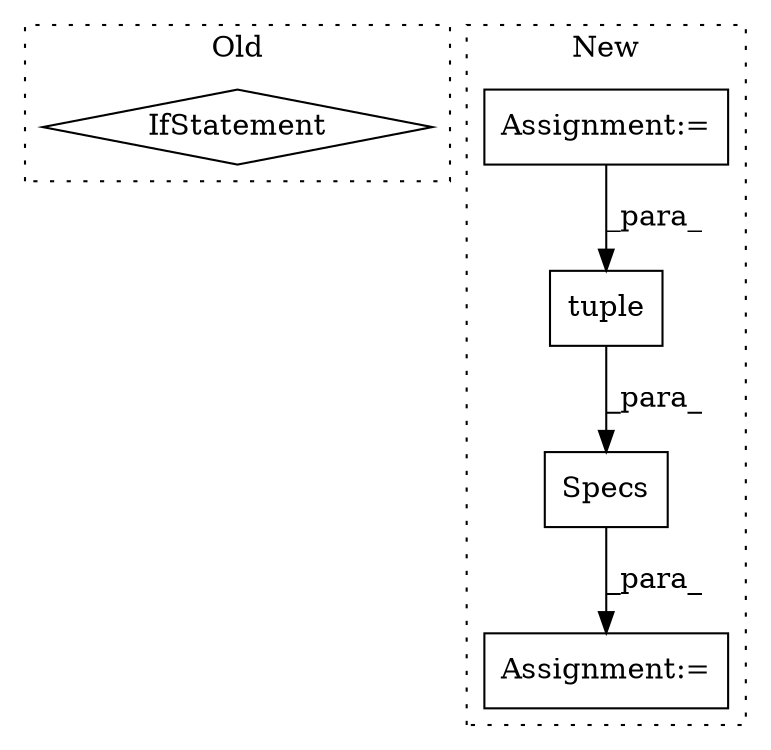 digraph G {
subgraph cluster0 {
1 [label="IfStatement" a="25" s="2592,2615" l="4,2" shape="diamond"];
label = "Old";
style="dotted";
}
subgraph cluster1 {
2 [label="Specs" a="32" s="2342,2398" l="6,1" shape="box"];
3 [label="Assignment:=" a="7" s="2197" l="31" shape="box"];
4 [label="Assignment:=" a="7" s="2341" l="1" shape="box"];
5 [label="tuple" a="32" s="2076,2234" l="17,-3" shape="box"];
label = "New";
style="dotted";
}
2 -> 4 [label="_para_"];
3 -> 5 [label="_para_"];
5 -> 2 [label="_para_"];
}